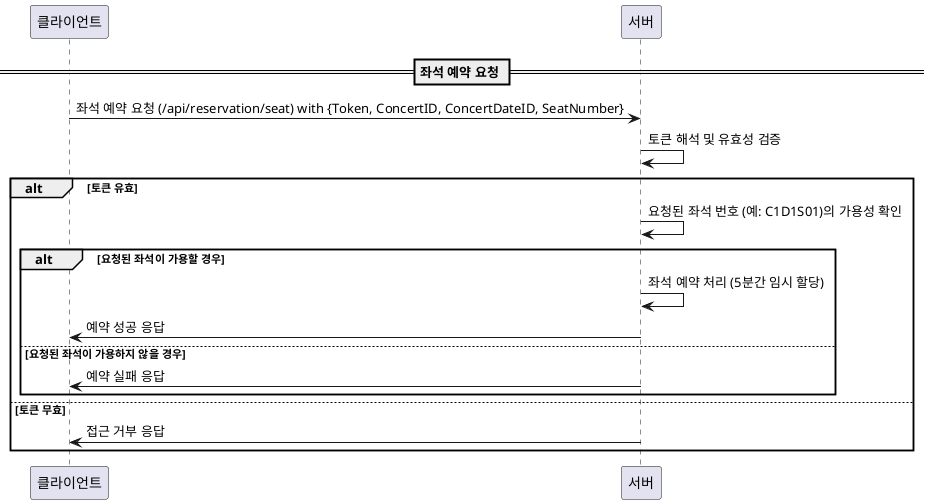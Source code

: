 @startuml
participant "클라이언트" as Client
participant "서버" as Server

== 좌석 예약 요청 ==
Client -> Server: 좌석 예약 요청 (/api/reservation/seat) with {Token, ConcertID, ConcertDateID, SeatNumber}
Server -> Server: 토큰 해석 및 유효성 검증
alt 토큰 유효
    Server -> Server: 요청된 좌석 번호 (예: C1D1S01)의 가용성 확인
    alt 요청된 좌석이 가용할 경우
        Server -> Server: 좌석 예약 처리 (5분간 임시 할당)
        Server -> Client: 예약 성공 응답
    else 요청된 좌석이 가용하지 않을 경우
        Server -> Client: 예약 실패 응답
    end
else 토큰 무효
    Server -> Client: 접근 거부 응답
end

@enduml
